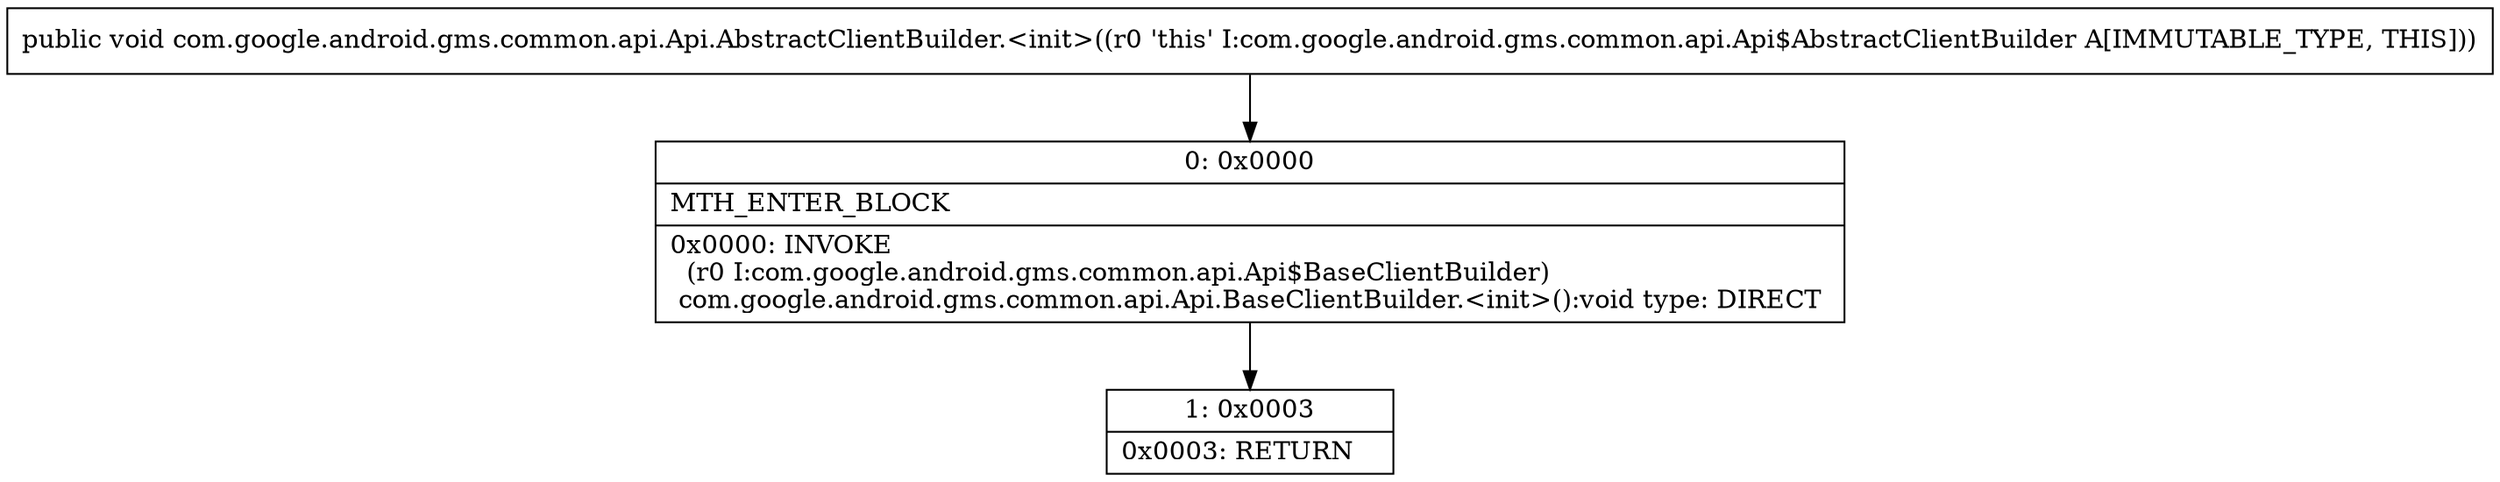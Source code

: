 digraph "CFG forcom.google.android.gms.common.api.Api.AbstractClientBuilder.\<init\>()V" {
Node_0 [shape=record,label="{0\:\ 0x0000|MTH_ENTER_BLOCK\l|0x0000: INVOKE  \l  (r0 I:com.google.android.gms.common.api.Api$BaseClientBuilder)\l com.google.android.gms.common.api.Api.BaseClientBuilder.\<init\>():void type: DIRECT \l}"];
Node_1 [shape=record,label="{1\:\ 0x0003|0x0003: RETURN   \l}"];
MethodNode[shape=record,label="{public void com.google.android.gms.common.api.Api.AbstractClientBuilder.\<init\>((r0 'this' I:com.google.android.gms.common.api.Api$AbstractClientBuilder A[IMMUTABLE_TYPE, THIS])) }"];
MethodNode -> Node_0;
Node_0 -> Node_1;
}

